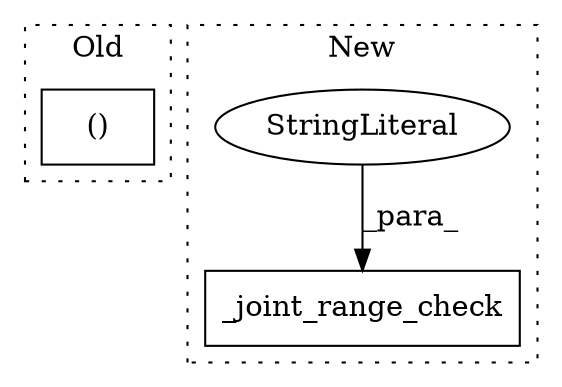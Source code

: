 digraph G {
subgraph cluster0 {
1 [label="()" a="106" s="15296" l="16" shape="box"];
label = "Old";
style="dotted";
}
subgraph cluster1 {
2 [label="_joint_range_check" a="32" s="12459,12491" l="19,1" shape="box"];
3 [label="StringLiteral" a="45" s="12484" l="7" shape="ellipse"];
label = "New";
style="dotted";
}
3 -> 2 [label="_para_"];
}